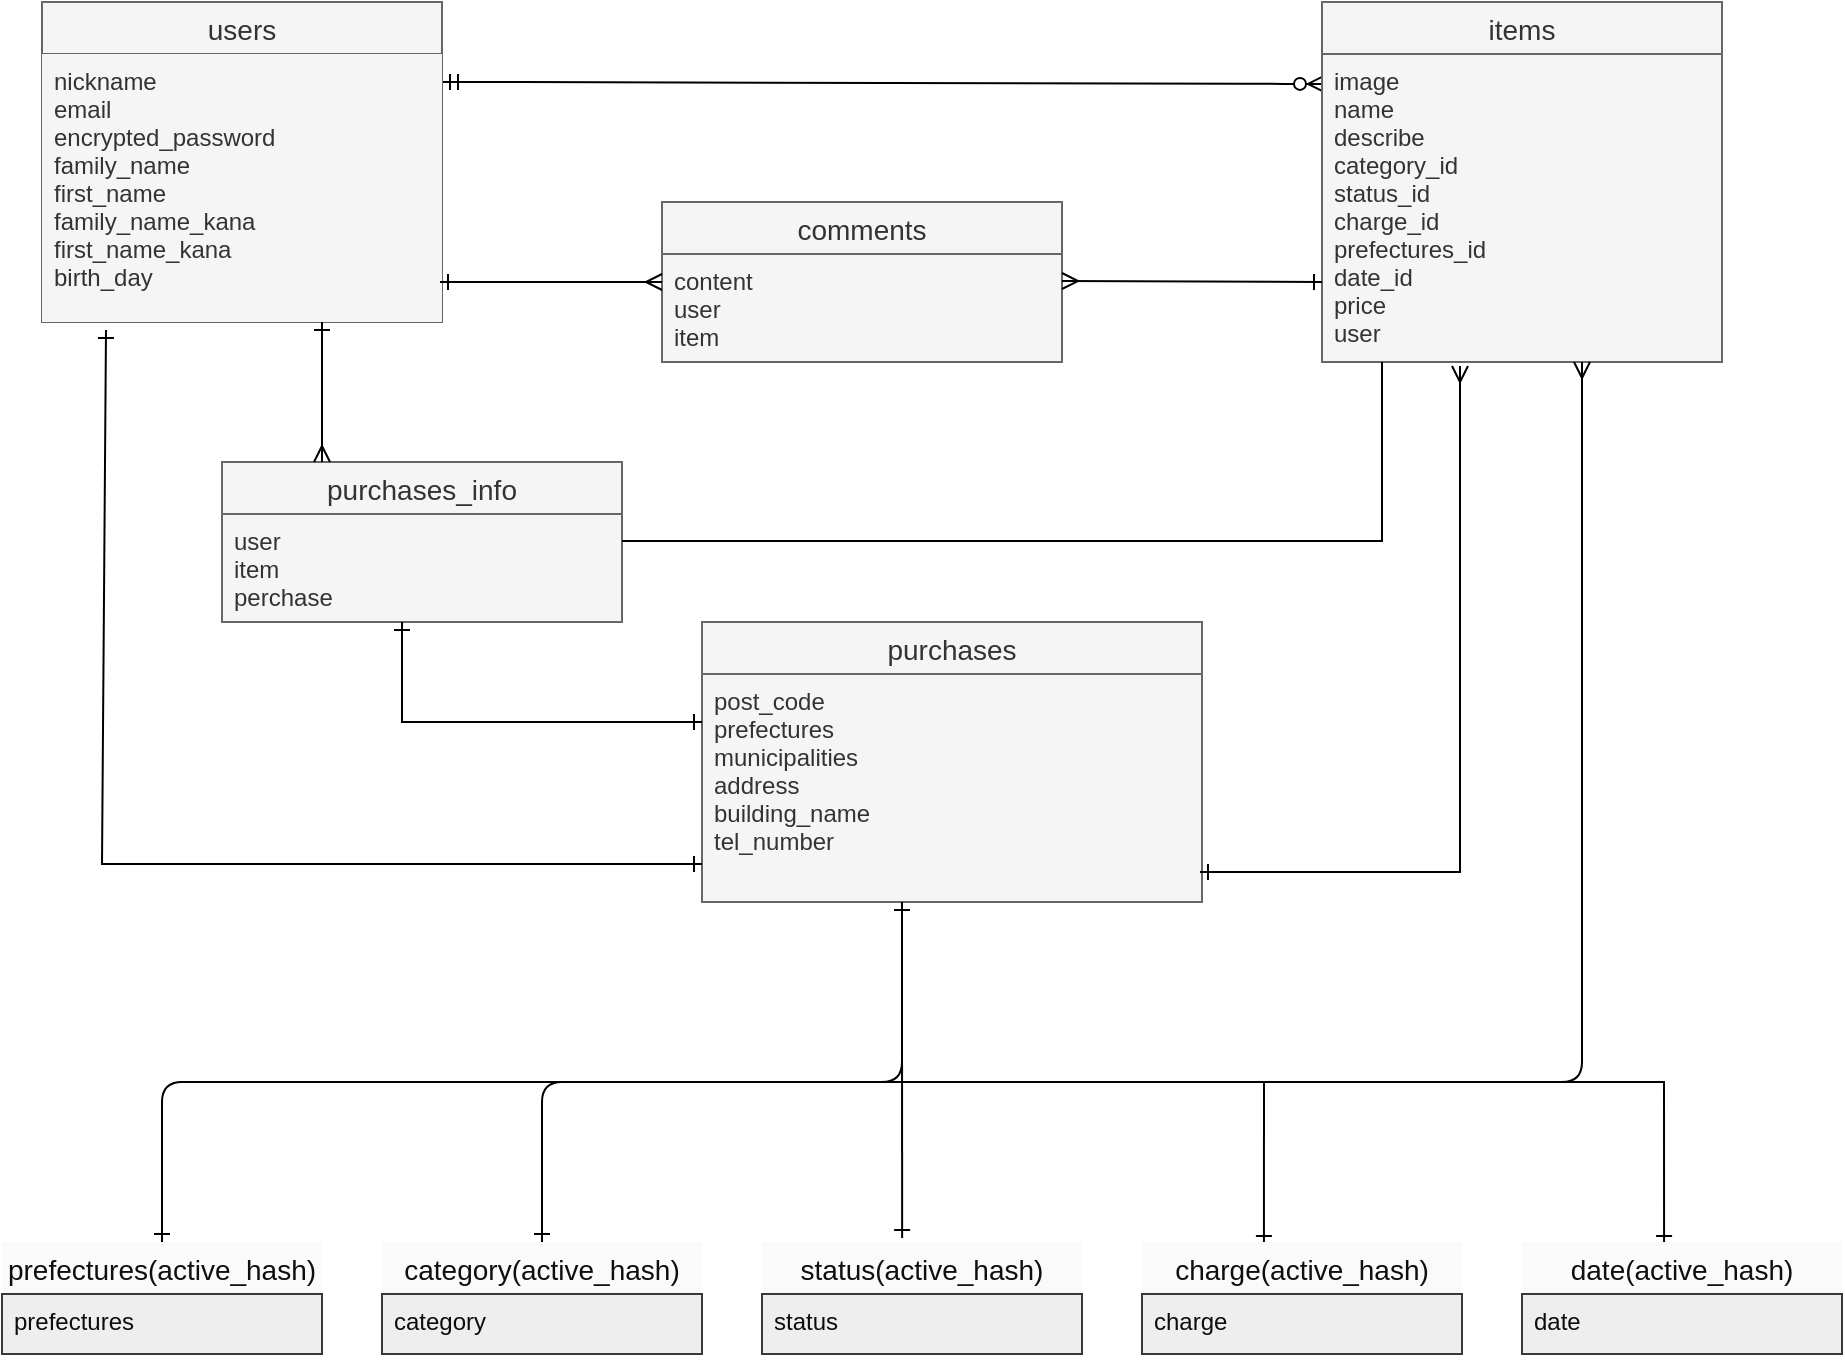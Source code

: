 <mxfile>
    <diagram id="wbE6ZNYWfgpogIpDr9fD" name="ページ1">
        <mxGraphModel dx="390" dy="520" grid="1" gridSize="10" guides="1" tooltips="1" connect="1" arrows="0" fold="1" page="1" pageScale="1" pageWidth="827" pageHeight="1169" math="0" shadow="0">
            <root>
                <mxCell id="0"/>
                <mxCell id="1" parent="0"/>
                <mxCell id="4" style="edgeStyle=none;html=1;exitX=0.5;exitY=1;exitDx=0;exitDy=0;" parent="1" edge="1">
                    <mxGeometry relative="1" as="geometry">
                        <mxPoint x="180" y="320" as="targetPoint"/>
                        <mxPoint x="180" y="320" as="sourcePoint"/>
                    </mxGeometry>
                </mxCell>
                <mxCell id="5" style="edgeStyle=none;html=1;exitX=0.5;exitY=1;exitDx=0;exitDy=0;" parent="1" edge="1">
                    <mxGeometry relative="1" as="geometry">
                        <mxPoint x="180" y="320" as="targetPoint"/>
                        <mxPoint x="180" y="320" as="sourcePoint"/>
                    </mxGeometry>
                </mxCell>
                <mxCell id="48" value="" style="edgeStyle=entityRelationEdgeStyle;fontSize=12;html=1;endArrow=ERzeroToMany;startArrow=ERmandOne;jumpSize=6;entryX=0.005;entryY=0.097;entryDx=0;entryDy=0;entryPerimeter=0;exitX=1;exitY=0.25;exitDx=0;exitDy=0;" parent="1" source="119" edge="1" target="159">
                    <mxGeometry width="100" height="100" relative="1" as="geometry">
                        <mxPoint x="280" y="137" as="sourcePoint"/>
                        <mxPoint x="510" y="141" as="targetPoint"/>
                    </mxGeometry>
                </mxCell>
                <mxCell id="111" value="purchases" style="swimlane;fontStyle=0;childLayout=stackLayout;horizontal=1;startSize=26;horizontalStack=0;resizeParent=1;resizeParentMax=0;resizeLast=0;collapsible=1;marginBottom=0;align=center;fontSize=14;fillColor=#f5f5f5;fontColor=#333333;strokeColor=#666666;" parent="1" vertex="1">
                    <mxGeometry x="380" y="370" width="250" height="140" as="geometry"/>
                </mxCell>
                <mxCell id="112" value="post_code&#10;prefectures&#10;municipalities&#10;address&#10;building_name&#10;tel_number" style="text;strokeColor=#666666;fillColor=#f5f5f5;spacingLeft=4;spacingRight=4;overflow=hidden;rotatable=0;points=[[0,0.5],[1,0.5]];portConstraint=eastwest;fontSize=12;fontColor=#333333;" parent="111" vertex="1">
                    <mxGeometry y="26" width="250" height="114" as="geometry"/>
                </mxCell>
                <mxCell id="119" value="users" style="swimlane;fontStyle=0;childLayout=stackLayout;horizontal=1;startSize=26;horizontalStack=0;resizeParent=1;resizeParentMax=0;resizeLast=0;collapsible=1;marginBottom=0;align=center;fontSize=14;fillColor=#f5f5f5;fontColor=#333333;strokeColor=#666666;" parent="1" vertex="1">
                    <mxGeometry x="50" y="60" width="200" height="160" as="geometry"/>
                </mxCell>
                <mxCell id="120" value="nickname&#10;email&#10;encrypted_password&#10;family_name&#10;first_name&#10;family_name_kana&#10;first_name_kana&#10;birth_day" style="text;strokeColor=none;fillColor=#f5f5f5;spacingLeft=4;spacingRight=4;overflow=hidden;rotatable=0;points=[[0,0.5],[1,0.5]];portConstraint=eastwest;fontSize=12;fontColor=#333333;" parent="119" vertex="1">
                    <mxGeometry y="26" width="200" height="134" as="geometry"/>
                </mxCell>
                <mxCell id="158" value="items" style="swimlane;fontStyle=0;childLayout=stackLayout;horizontal=1;startSize=26;horizontalStack=0;resizeParent=1;resizeParentMax=0;resizeLast=0;collapsible=1;marginBottom=0;align=center;fontSize=14;fillColor=#f5f5f5;fontColor=#333333;strokeColor=#666666;" parent="1" vertex="1">
                    <mxGeometry x="690" y="60" width="200" height="180" as="geometry"/>
                </mxCell>
                <mxCell id="159" value="image&#10;name&#10;describe&#10;category_id&#10;status_id&#10;charge_id&#10;prefectures_id&#10;date_id&#10;price&#10;user" style="text;strokeColor=#666666;fillColor=#f5f5f5;spacingLeft=4;spacingRight=4;overflow=hidden;rotatable=0;points=[[0,0.5],[1,0.5]];portConstraint=eastwest;fontSize=12;fontColor=#333333;" parent="158" vertex="1">
                    <mxGeometry y="26" width="200" height="154" as="geometry"/>
                </mxCell>
                <mxCell id="182" value="comments" style="swimlane;fontStyle=0;childLayout=stackLayout;horizontal=1;startSize=26;horizontalStack=0;resizeParent=1;resizeParentMax=0;resizeLast=0;collapsible=1;marginBottom=0;align=center;fontSize=14;fillColor=#f5f5f5;fontColor=#333333;strokeColor=#666666;" vertex="1" parent="1">
                    <mxGeometry x="360" y="160" width="200" height="80" as="geometry"/>
                </mxCell>
                <mxCell id="183" value="content&#10;user&#10;item" style="text;strokeColor=#666666;fillColor=#f5f5f5;spacingLeft=4;spacingRight=4;overflow=hidden;rotatable=0;points=[[0,0.5],[1,0.5]];portConstraint=eastwest;fontSize=12;fontColor=#333333;" vertex="1" parent="182">
                    <mxGeometry y="26" width="200" height="54" as="geometry"/>
                </mxCell>
                <mxCell id="202" value="" style="endArrow=ERmany;html=1;rounded=0;startArrow=ERone;startFill=0;endFill=0;exitX=0.995;exitY=0.851;exitDx=0;exitDy=0;exitPerimeter=0;" edge="1" parent="1" source="120">
                    <mxGeometry relative="1" as="geometry">
                        <mxPoint x="280" y="199.5" as="sourcePoint"/>
                        <mxPoint x="360" y="200" as="targetPoint"/>
                    </mxGeometry>
                </mxCell>
                <mxCell id="203" value="" style="endArrow=ERone;html=1;rounded=0;startArrow=ERmany;startFill=0;endFill=0;" edge="1" parent="1">
                    <mxGeometry relative="1" as="geometry">
                        <mxPoint x="560" y="199.5" as="sourcePoint"/>
                        <mxPoint x="690" y="200" as="targetPoint"/>
                    </mxGeometry>
                </mxCell>
                <mxCell id="206" value="" style="endArrow=ERone;html=1;rounded=0;startArrow=ERone;startFill=0;endFill=0;exitX=0.16;exitY=1.03;exitDx=0;exitDy=0;exitPerimeter=0;entryX=0;entryY=0.833;entryDx=0;entryDy=0;entryPerimeter=0;" edge="1" parent="1" source="120" target="112">
                    <mxGeometry relative="1" as="geometry">
                        <mxPoint x="160" y="220" as="sourcePoint"/>
                        <mxPoint x="350" y="460" as="targetPoint"/>
                        <Array as="points">
                            <mxPoint x="80" y="491"/>
                        </Array>
                    </mxGeometry>
                </mxCell>
                <mxCell id="207" value="" style="endArrow=ERmany;html=1;rounded=0;entryX=0.345;entryY=1.013;entryDx=0;entryDy=0;entryPerimeter=0;exitX=0.996;exitY=0.868;exitDx=0;exitDy=0;exitPerimeter=0;endFill=0;startArrow=ERone;startFill=0;" edge="1" parent="1" source="112" target="159">
                    <mxGeometry relative="1" as="geometry">
                        <mxPoint x="680" y="420" as="sourcePoint"/>
                        <mxPoint x="750" y="420" as="targetPoint"/>
                        <Array as="points">
                            <mxPoint x="759" y="495"/>
                        </Array>
                    </mxGeometry>
                </mxCell>
                <mxCell id="208" value="" style="edgeStyle=orthogonalEdgeStyle;fontSize=12;html=1;endArrow=ERone;startArrow=ERone;exitX=0.5;exitY=0;exitDx=0;exitDy=0;startFill=0;endFill=0;" edge="1" parent="1" source="213">
                    <mxGeometry width="100" height="100" relative="1" as="geometry">
                        <mxPoint x="110" y="600" as="sourcePoint"/>
                        <mxPoint x="480" y="510" as="targetPoint"/>
                        <Array as="points">
                            <mxPoint x="110" y="600"/>
                            <mxPoint x="480" y="600"/>
                        </Array>
                    </mxGeometry>
                </mxCell>
                <mxCell id="209" value="" style="edgeStyle=orthogonalEdgeStyle;fontSize=12;html=1;endArrow=ERmany;startArrow=ERone;startFill=0;endFill=0;exitX=0.5;exitY=0;exitDx=0;exitDy=0;" edge="1" parent="1" source="217">
                    <mxGeometry width="100" height="100" relative="1" as="geometry">
                        <mxPoint x="300" y="600" as="sourcePoint"/>
                        <mxPoint x="820" y="240" as="targetPoint"/>
                        <Array as="points">
                            <mxPoint x="300" y="600"/>
                            <mxPoint x="820" y="600"/>
                            <mxPoint x="820" y="240"/>
                        </Array>
                    </mxGeometry>
                </mxCell>
                <mxCell id="210" value="" style="endArrow=none;html=1;rounded=0;exitX=0.438;exitY=-0.036;exitDx=0;exitDy=0;startArrow=ERone;startFill=0;exitPerimeter=0;" edge="1" parent="1" source="219">
                    <mxGeometry relative="1" as="geometry">
                        <mxPoint x="480" y="600" as="sourcePoint"/>
                        <mxPoint x="480" y="570" as="targetPoint"/>
                    </mxGeometry>
                </mxCell>
                <mxCell id="211" value="" style="endArrow=ERone;html=1;rounded=0;edgeStyle=orthogonalEdgeStyle;entryX=0.444;entryY=0.018;entryDx=0;entryDy=0;startArrow=none;startFill=0;endFill=0;entryPerimeter=0;" edge="1" parent="1" target="223">
                    <mxGeometry relative="1" as="geometry">
                        <mxPoint x="480" y="560" as="sourcePoint"/>
                        <mxPoint x="840" y="600" as="targetPoint"/>
                        <Array as="points">
                            <mxPoint x="480" y="600"/>
                            <mxPoint x="861" y="600"/>
                        </Array>
                    </mxGeometry>
                </mxCell>
                <mxCell id="212" value="" style="endArrow=ERone;html=1;rounded=0;startArrow=none;startFill=0;endFill=0;entryX=0.381;entryY=0.018;entryDx=0;entryDy=0;entryPerimeter=0;" edge="1" parent="1" target="221">
                    <mxGeometry relative="1" as="geometry">
                        <mxPoint x="661" y="600" as="sourcePoint"/>
                        <mxPoint x="660" y="670" as="targetPoint"/>
                    </mxGeometry>
                </mxCell>
                <mxCell id="213" value="prefectures(active_hash)" style="swimlane;fontStyle=0;childLayout=stackLayout;horizontal=1;startSize=26;horizontalStack=0;resizeParent=1;resizeParentMax=0;resizeLast=0;collapsible=1;marginBottom=0;align=center;fontSize=14;fillColor=#FAFAFA;strokeColor=none;fontColor=#0F0F0F;strokeWidth=1;perimeterSpacing=0;" vertex="1" parent="1">
                    <mxGeometry x="30" y="680" width="160" height="56" as="geometry"/>
                </mxCell>
                <mxCell id="214" value="prefectures" style="text;spacingLeft=4;spacingRight=4;overflow=hidden;rotatable=0;points=[[0,0.5],[1,0.5]];portConstraint=eastwest;fontSize=12;fillColor=#eeeeee;strokeColor=#36393d;fontColor=#0D0D0D;" vertex="1" parent="213">
                    <mxGeometry y="26" width="160" height="30" as="geometry"/>
                </mxCell>
                <mxCell id="217" value="category(active_hash)" style="swimlane;fontStyle=0;childLayout=stackLayout;horizontal=1;startSize=26;horizontalStack=0;resizeParent=1;resizeParentMax=0;resizeLast=0;collapsible=1;marginBottom=0;align=center;fontSize=14;fillColor=#FAFAFA;strokeColor=none;fontColor=#0F0F0F;strokeWidth=1;perimeterSpacing=0;" vertex="1" parent="1">
                    <mxGeometry x="220" y="680" width="160" height="56" as="geometry"/>
                </mxCell>
                <mxCell id="218" value="category" style="text;spacingLeft=4;spacingRight=4;overflow=hidden;rotatable=0;points=[[0,0.5],[1,0.5]];portConstraint=eastwest;fontSize=12;fillColor=#eeeeee;strokeColor=#36393d;fontColor=#0D0D0D;" vertex="1" parent="217">
                    <mxGeometry y="26" width="160" height="30" as="geometry"/>
                </mxCell>
                <mxCell id="219" value="status(active_hash)" style="swimlane;fontStyle=0;childLayout=stackLayout;horizontal=1;startSize=26;horizontalStack=0;resizeParent=1;resizeParentMax=0;resizeLast=0;collapsible=1;marginBottom=0;align=center;fontSize=14;fillColor=#FAFAFA;strokeColor=none;fontColor=#0F0F0F;strokeWidth=1;perimeterSpacing=0;" vertex="1" parent="1">
                    <mxGeometry x="410" y="680" width="160" height="56" as="geometry"/>
                </mxCell>
                <mxCell id="220" value="status" style="text;spacingLeft=4;spacingRight=4;overflow=hidden;rotatable=0;points=[[0,0.5],[1,0.5]];portConstraint=eastwest;fontSize=12;fillColor=#eeeeee;strokeColor=#36393d;fontColor=#0D0D0D;" vertex="1" parent="219">
                    <mxGeometry y="26" width="160" height="30" as="geometry"/>
                </mxCell>
                <mxCell id="221" value="charge(active_hash)" style="swimlane;fontStyle=0;childLayout=stackLayout;horizontal=1;startSize=26;horizontalStack=0;resizeParent=1;resizeParentMax=0;resizeLast=0;collapsible=1;marginBottom=0;align=center;fontSize=14;fillColor=#FAFAFA;strokeColor=none;fontColor=#0F0F0F;strokeWidth=1;perimeterSpacing=0;" vertex="1" parent="1">
                    <mxGeometry x="600" y="680" width="160" height="56" as="geometry"/>
                </mxCell>
                <mxCell id="222" value="charge" style="text;spacingLeft=4;spacingRight=4;overflow=hidden;rotatable=0;points=[[0,0.5],[1,0.5]];portConstraint=eastwest;fontSize=12;fillColor=#eeeeee;strokeColor=#36393d;fontColor=#0D0D0D;" vertex="1" parent="221">
                    <mxGeometry y="26" width="160" height="30" as="geometry"/>
                </mxCell>
                <mxCell id="223" value="date(active_hash)" style="swimlane;fontStyle=0;childLayout=stackLayout;horizontal=1;startSize=26;horizontalStack=0;resizeParent=1;resizeParentMax=0;resizeLast=0;collapsible=1;marginBottom=0;align=center;fontSize=14;fillColor=#FAFAFA;strokeColor=none;fontColor=#0F0F0F;strokeWidth=1;perimeterSpacing=0;" vertex="1" parent="1">
                    <mxGeometry x="790" y="680" width="160" height="56" as="geometry"/>
                </mxCell>
                <mxCell id="224" value="date" style="text;spacingLeft=4;spacingRight=4;overflow=hidden;rotatable=0;points=[[0,0.5],[1,0.5]];portConstraint=eastwest;fontSize=12;fillColor=#eeeeee;strokeColor=#36393d;fontColor=#0D0D0D;" vertex="1" parent="223">
                    <mxGeometry y="26" width="160" height="30" as="geometry"/>
                </mxCell>
                <mxCell id="226" value="purchases_info" style="swimlane;fontStyle=0;childLayout=stackLayout;horizontal=1;startSize=26;horizontalStack=0;resizeParent=1;resizeParentMax=0;resizeLast=0;collapsible=1;marginBottom=0;align=center;fontSize=14;fillColor=#f5f5f5;fontColor=#333333;strokeColor=#666666;" vertex="1" parent="1">
                    <mxGeometry x="140" y="290" width="200" height="80" as="geometry"/>
                </mxCell>
                <mxCell id="227" value="user&#10;item&#10;perchase" style="text;strokeColor=#666666;fillColor=#f5f5f5;spacingLeft=4;spacingRight=4;overflow=hidden;rotatable=0;points=[[0,0.5],[1,0.5]];portConstraint=eastwest;fontSize=12;fontColor=#333333;" vertex="1" parent="226">
                    <mxGeometry y="26" width="200" height="54" as="geometry"/>
                </mxCell>
                <mxCell id="228" value="" style="endArrow=ERone;html=1;rounded=0;fontColor=#0D0D0D;startArrow=ERone;startFill=0;endFill=0;edgeStyle=orthogonalEdgeStyle;" edge="1" parent="1">
                    <mxGeometry relative="1" as="geometry">
                        <mxPoint x="230" y="370" as="sourcePoint"/>
                        <mxPoint x="380" y="420" as="targetPoint"/>
                        <Array as="points">
                            <mxPoint x="230" y="420"/>
                        </Array>
                    </mxGeometry>
                </mxCell>
                <mxCell id="229" value="" style="endArrow=ERone;html=1;rounded=0;fontColor=#0D0D0D;exitX=0.25;exitY=0;exitDx=0;exitDy=0;startArrow=ERmany;startFill=0;endFill=0;" edge="1" parent="1" source="226">
                    <mxGeometry relative="1" as="geometry">
                        <mxPoint x="170" y="200" as="sourcePoint"/>
                        <mxPoint x="190" y="220" as="targetPoint"/>
                    </mxGeometry>
                </mxCell>
                <mxCell id="230" value="" style="endArrow=none;html=1;rounded=0;fontColor=#0D0D0D;edgeStyle=orthogonalEdgeStyle;entryX=0.15;entryY=1;entryDx=0;entryDy=0;entryPerimeter=0;" edge="1" parent="1" target="159">
                    <mxGeometry relative="1" as="geometry">
                        <mxPoint x="340" y="329.5" as="sourcePoint"/>
                        <mxPoint x="720" y="330" as="targetPoint"/>
                        <Array as="points">
                            <mxPoint x="720" y="330"/>
                        </Array>
                    </mxGeometry>
                </mxCell>
            </root>
        </mxGraphModel>
    </diagram>
</mxfile>
